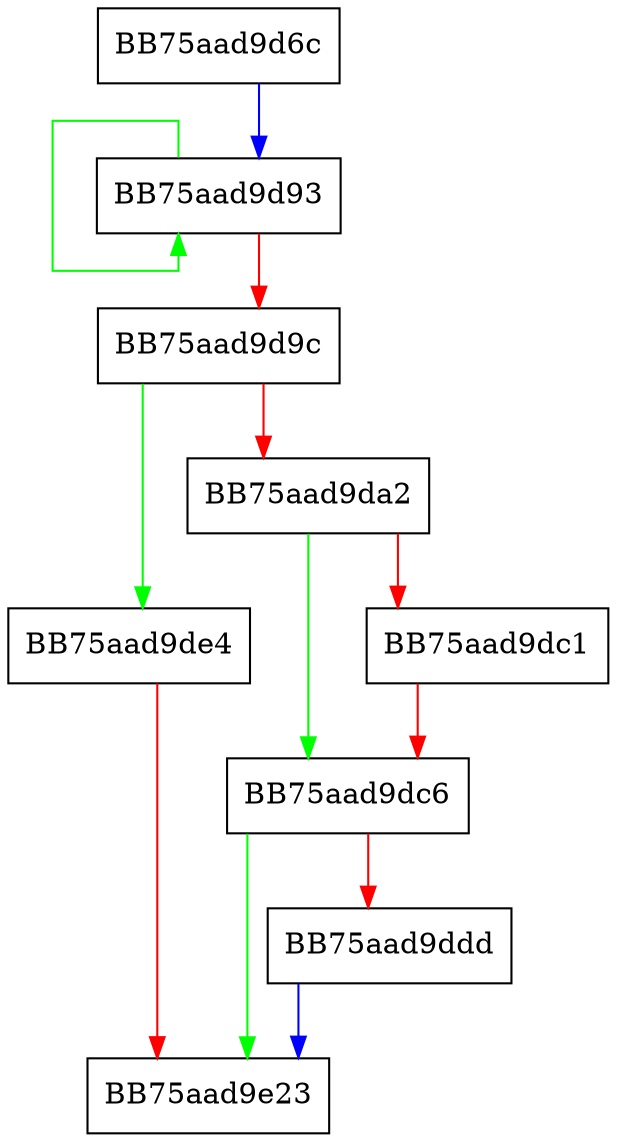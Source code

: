 digraph ToString {
  node [shape="box"];
  graph [splines=ortho];
  BB75aad9d6c -> BB75aad9d93 [color="blue"];
  BB75aad9d93 -> BB75aad9d93 [color="green"];
  BB75aad9d93 -> BB75aad9d9c [color="red"];
  BB75aad9d9c -> BB75aad9de4 [color="green"];
  BB75aad9d9c -> BB75aad9da2 [color="red"];
  BB75aad9da2 -> BB75aad9dc6 [color="green"];
  BB75aad9da2 -> BB75aad9dc1 [color="red"];
  BB75aad9dc1 -> BB75aad9dc6 [color="red"];
  BB75aad9dc6 -> BB75aad9e23 [color="green"];
  BB75aad9dc6 -> BB75aad9ddd [color="red"];
  BB75aad9ddd -> BB75aad9e23 [color="blue"];
  BB75aad9de4 -> BB75aad9e23 [color="red"];
}